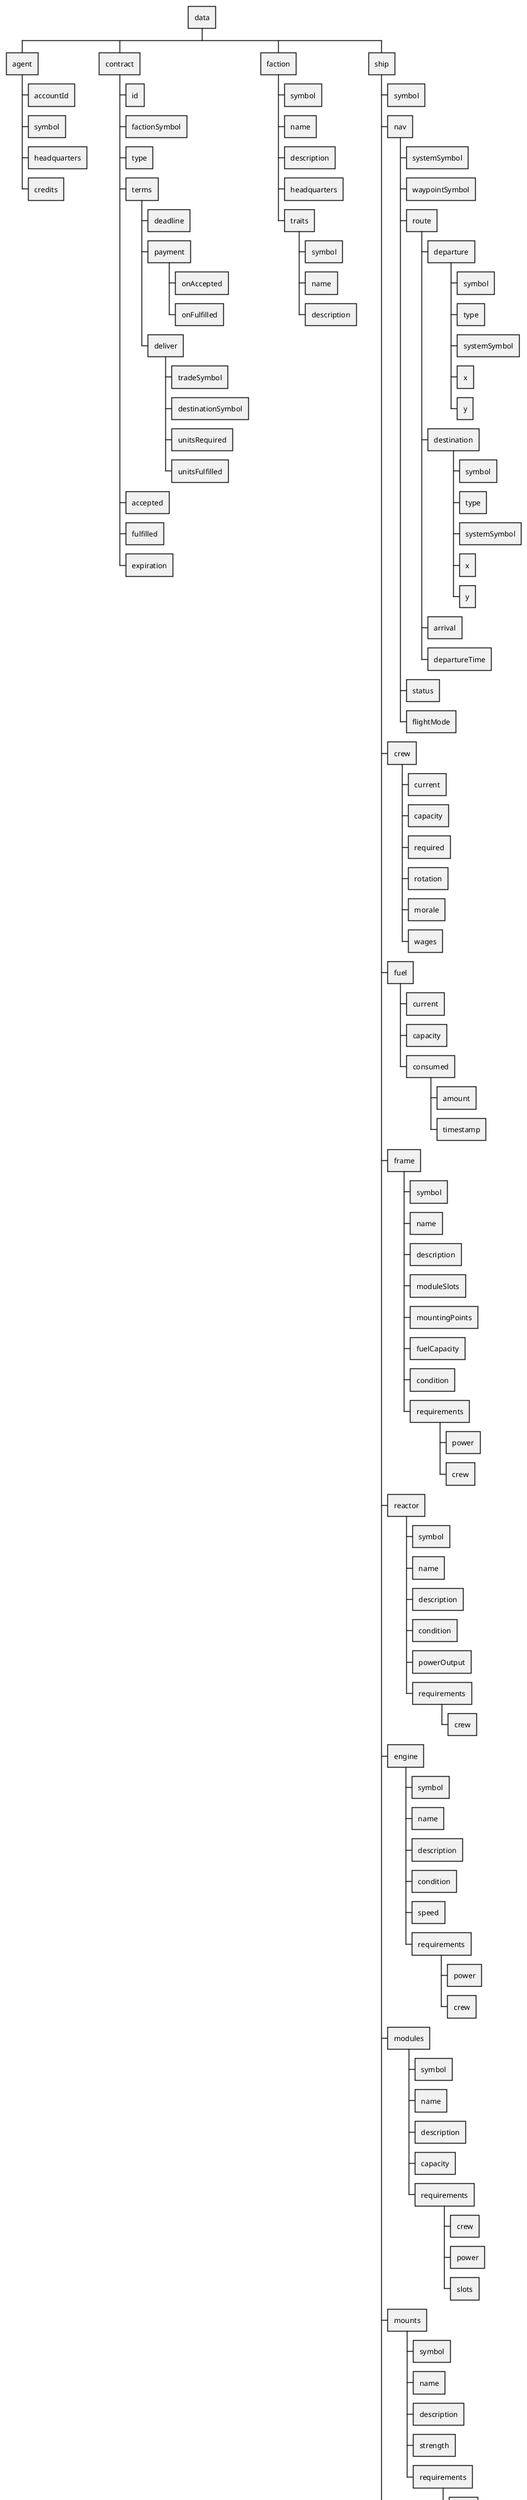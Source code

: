 @startwbs

* data
** agent
*** accountId
*** symbol
*** headquarters
*** credits
** contract
*** id
*** factionSymbol
*** type
*** terms
**** deadline
**** payment
***** onAccepted
***** onFulfilled
**** deliver
***** tradeSymbol
***** destinationSymbol
***** unitsRequired
***** unitsFulfilled
*** accepted
*** fulfilled
*** expiration
** faction
*** symbol
*** name
*** description
*** headquarters
*** traits
**** symbol
**** name
**** description
** ship
*** symbol
*** nav
**** systemSymbol
**** waypointSymbol
**** route
***** departure
****** symbol
****** type
****** systemSymbol
****** x
****** y
***** destination
****** symbol
****** type
****** systemSymbol
****** x
****** y
***** arrival
***** departureTime
**** status
**** flightMode
*** crew
**** current
**** capacity
**** required
**** rotation
**** morale
**** wages
*** fuel
**** current
**** capacity
**** consumed
***** amount
***** timestamp
*** frame
**** symbol
**** name
**** description
**** moduleSlots
**** mountingPoints
**** fuelCapacity
**** condition
**** requirements
***** power
***** crew
*** reactor
**** symbol
**** name
**** description
**** condition
**** powerOutput
**** requirements
***** crew
*** engine
**** symbol
**** name
**** description
**** condition
**** speed
**** requirements
***** power
***** crew
*** modules
**** symbol
**** name
**** description
**** capacity
**** requirements
***** crew
***** power
***** slots
*** mounts
**** symbol
**** name
**** description
**** strength
**** requirements
***** crew
***** power
*** registration
**** name
**** factionSymbol
**** role
*** cargo
**** capacity
**** units
**** inventory
***** symbol
***** name
***** description
***** units

@endwbs
